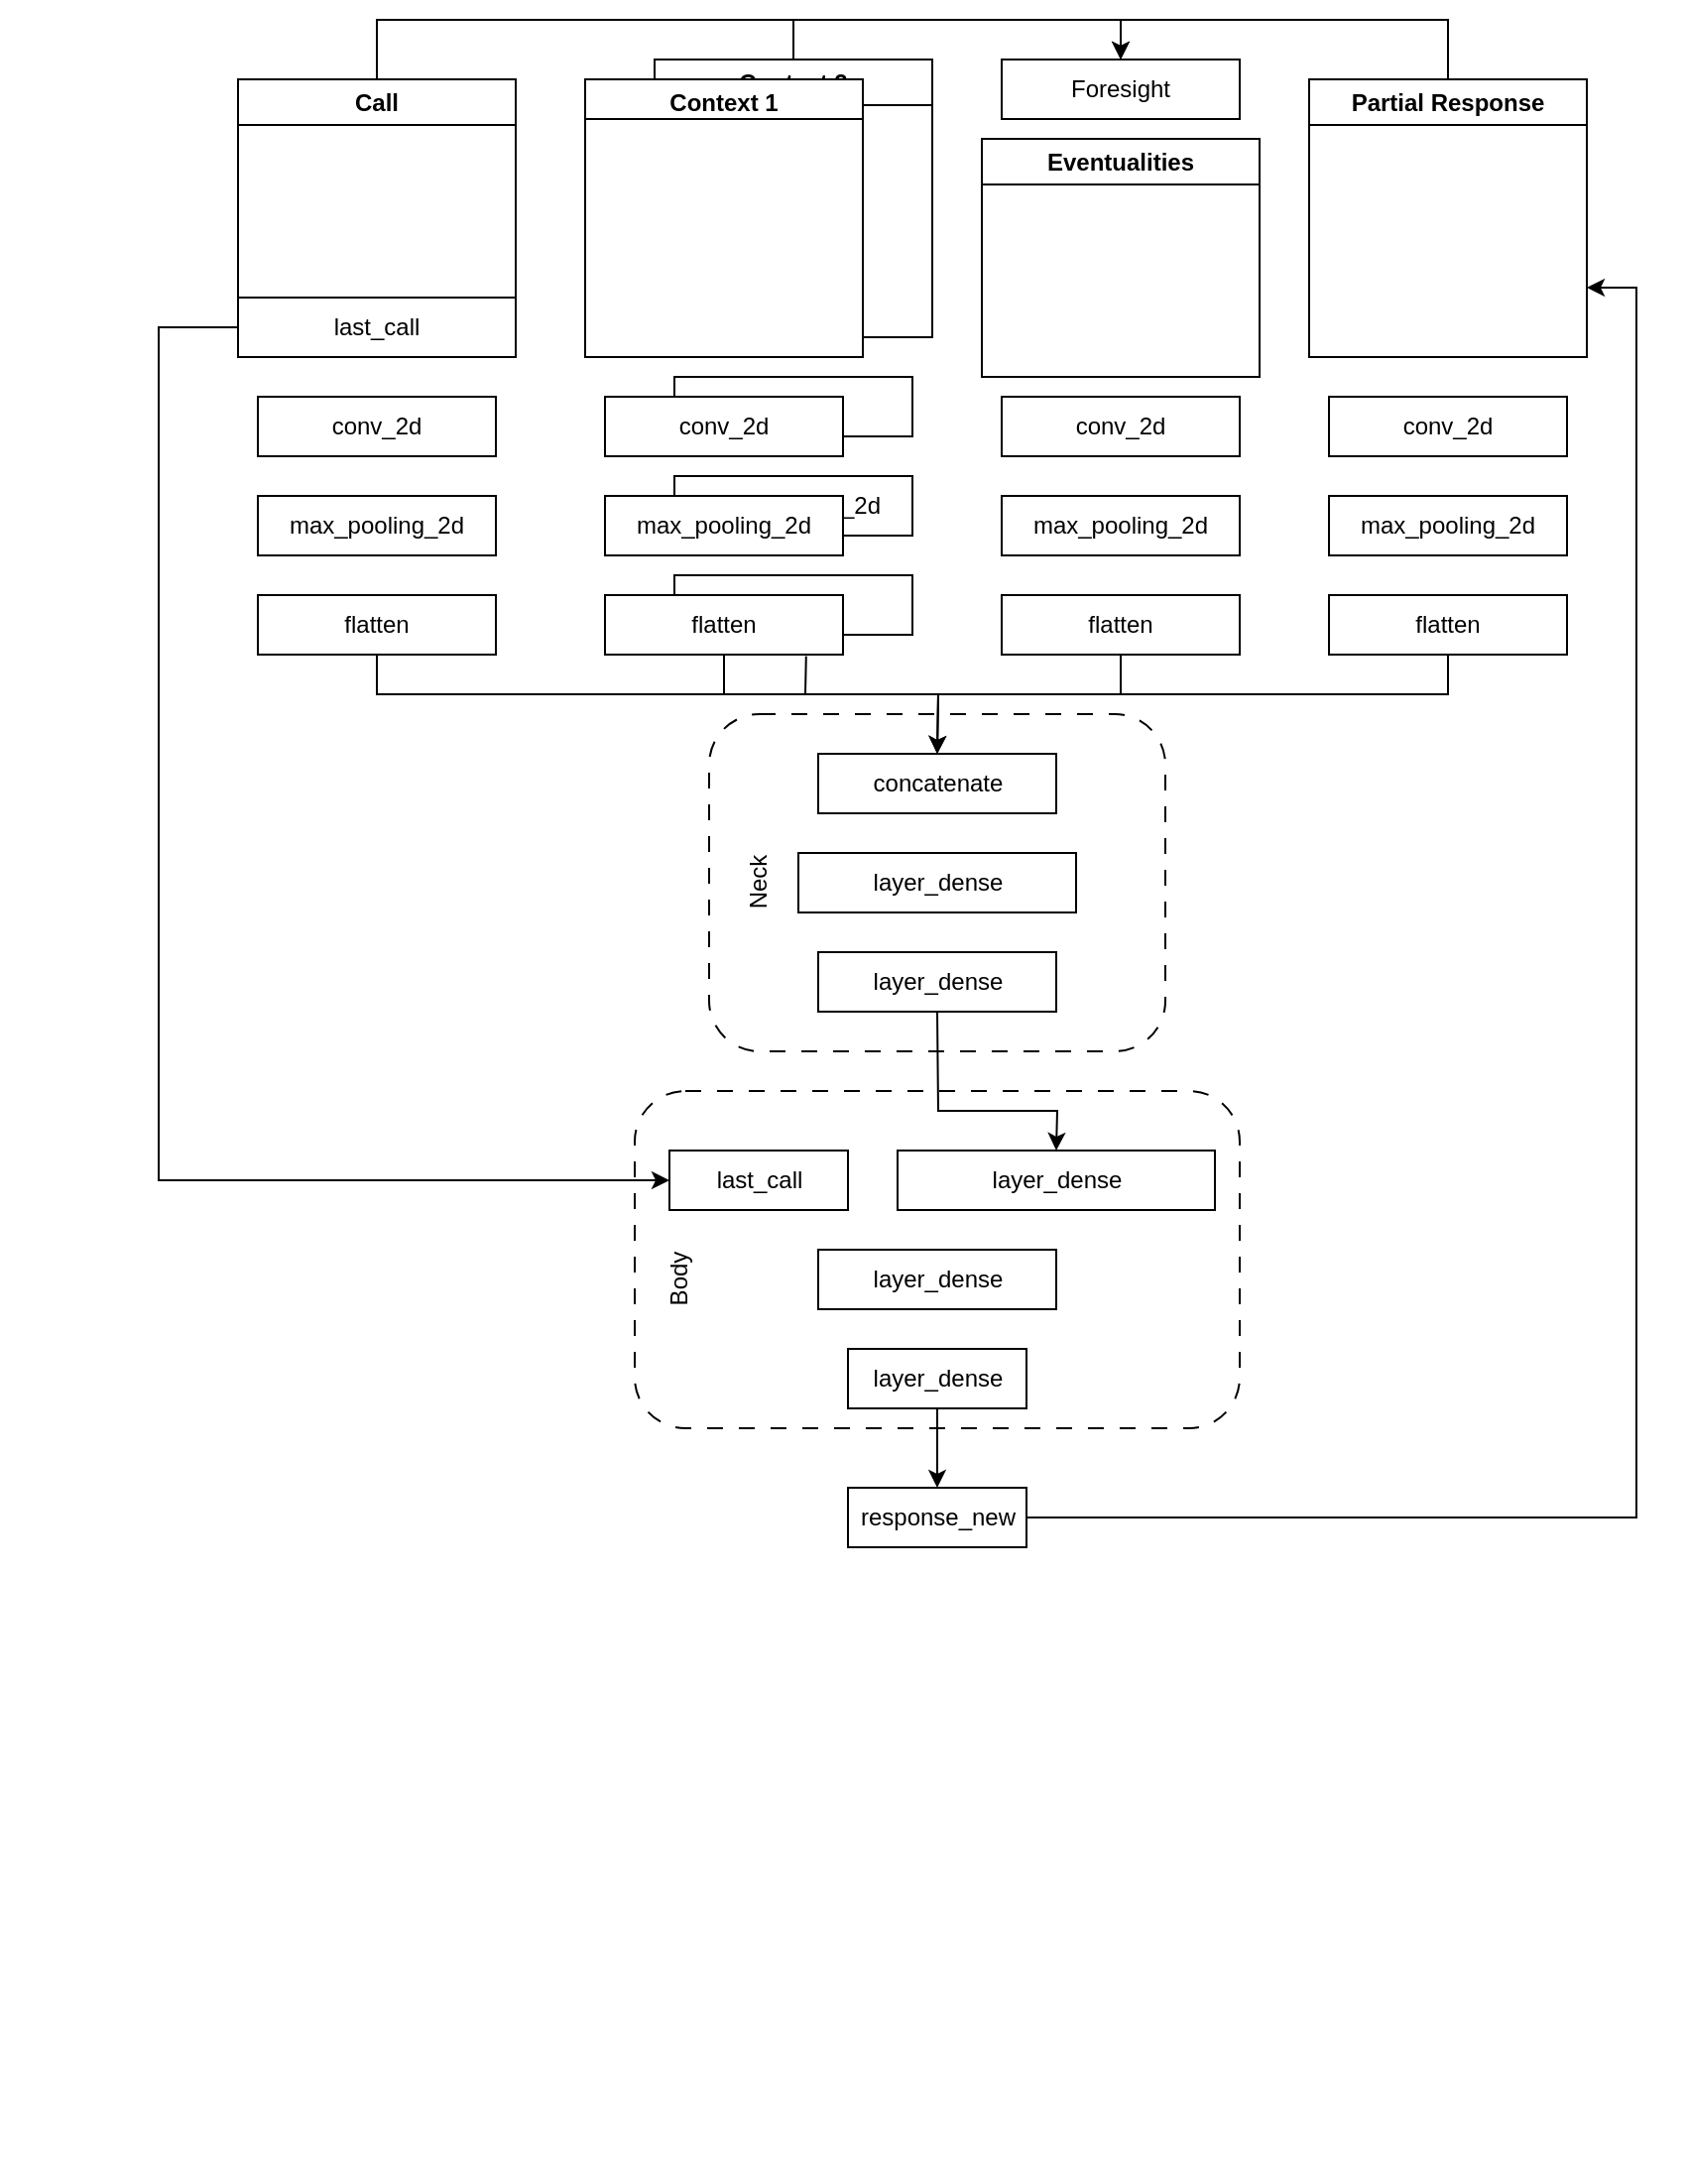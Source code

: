 <mxfile version="22.1.16" type="device">
  <diagram name="Page-1" id="03W_pAsv6lf8uqsK6ZqH">
    <mxGraphModel dx="1050" dy="557" grid="1" gridSize="10" guides="1" tooltips="1" connect="1" arrows="1" fold="1" page="1" pageScale="1" pageWidth="850" pageHeight="1100" math="0" shadow="0">
      <root>
        <mxCell id="0" />
        <mxCell id="1" parent="0" />
        <mxCell id="rZajL1bF2dqXuodXDo2b-122" value="" style="rounded=0;whiteSpace=wrap;html=1;strokeColor=none;movable=0;resizable=0;rotatable=0;deletable=0;editable=0;locked=1;connectable=0;" parent="1" vertex="1">
          <mxGeometry x="10" width="850" height="1100" as="geometry" />
        </mxCell>
        <mxCell id="rZajL1bF2dqXuodXDo2b-44" value="" style="rounded=1;whiteSpace=wrap;html=1;fillColor=none;dashed=1;dashPattern=8 8;" parent="1" vertex="1">
          <mxGeometry x="367.5" y="360" width="230" height="170" as="geometry" />
        </mxCell>
        <mxCell id="rZajL1bF2dqXuodXDo2b-43" value="" style="rounded=1;whiteSpace=wrap;html=1;fillColor=none;dashed=1;dashPattern=8 8;" parent="1" vertex="1">
          <mxGeometry x="330" y="550" width="305" height="170" as="geometry" />
        </mxCell>
        <mxCell id="rZajL1bF2dqXuodXDo2b-32" value="layer_dense" style="rounded=0;whiteSpace=wrap;html=1;" parent="1" vertex="1">
          <mxGeometry x="462.5" y="580" width="160" height="30" as="geometry" />
        </mxCell>
        <mxCell id="rZajL1bF2dqXuodXDo2b-33" value="layer_dense" style="rounded=0;whiteSpace=wrap;html=1;" parent="1" vertex="1">
          <mxGeometry x="422.5" y="630" width="120" height="30" as="geometry" />
        </mxCell>
        <mxCell id="rZajL1bF2dqXuodXDo2b-34" value="last_call" style="rounded=0;whiteSpace=wrap;html=1;" parent="1" vertex="1">
          <mxGeometry x="347.5" y="580" width="90" height="30" as="geometry" />
        </mxCell>
        <mxCell id="rZajL1bF2dqXuodXDo2b-37" value="Body" style="text;html=1;strokeColor=none;fillColor=none;align=center;verticalAlign=middle;whiteSpace=wrap;rounded=0;rotation=-90;" parent="1" vertex="1">
          <mxGeometry x="322.5" y="630" width="60" height="30" as="geometry" />
        </mxCell>
        <mxCell id="rZajL1bF2dqXuodXDo2b-39" style="edgeStyle=orthogonalEdgeStyle;rounded=0;orthogonalLoop=1;jettySize=auto;html=1;exitX=0.5;exitY=1;exitDx=0;exitDy=0;" parent="1" edge="1">
          <mxGeometry relative="1" as="geometry">
            <mxPoint x="400" y="840" as="sourcePoint" />
            <mxPoint x="400" y="840" as="targetPoint" />
          </mxGeometry>
        </mxCell>
        <mxCell id="rZajL1bF2dqXuodXDo2b-24" value="concatenate" style="rounded=0;whiteSpace=wrap;html=1;" parent="1" vertex="1">
          <mxGeometry x="422.5" y="380" width="120" height="30" as="geometry" />
        </mxCell>
        <mxCell id="rZajL1bF2dqXuodXDo2b-29" value="Neck" style="text;html=1;strokeColor=none;fillColor=none;align=center;verticalAlign=middle;whiteSpace=wrap;rounded=0;rotation=-90;" parent="1" vertex="1">
          <mxGeometry x="362.5" y="430" width="60" height="30" as="geometry" />
        </mxCell>
        <mxCell id="rZajL1bF2dqXuodXDo2b-45" value="layer_dense" style="rounded=0;whiteSpace=wrap;html=1;" parent="1" vertex="1">
          <mxGeometry x="437.5" y="680" width="90" height="30" as="geometry" />
        </mxCell>
        <mxCell id="rZajL1bF2dqXuodXDo2b-47" value="response_new" style="rounded=0;whiteSpace=wrap;html=1;" parent="1" vertex="1">
          <mxGeometry x="437.5" y="750" width="90" height="30" as="geometry" />
        </mxCell>
        <mxCell id="rZajL1bF2dqXuodXDo2b-73" value="" style="group" parent="1" vertex="1" connectable="0">
          <mxGeometry x="130" y="40" width="140" height="290" as="geometry" />
        </mxCell>
        <mxCell id="rZajL1bF2dqXuodXDo2b-18" value="conv_2d" style="rounded=0;whiteSpace=wrap;html=1;" parent="rZajL1bF2dqXuodXDo2b-73" vertex="1">
          <mxGeometry x="10" y="160" width="120" height="30" as="geometry" />
        </mxCell>
        <mxCell id="rZajL1bF2dqXuodXDo2b-19" value="max_pooling_2d" style="rounded=0;whiteSpace=wrap;html=1;" parent="rZajL1bF2dqXuodXDo2b-73" vertex="1">
          <mxGeometry x="10" y="210" width="120" height="30" as="geometry" />
        </mxCell>
        <mxCell id="rZajL1bF2dqXuodXDo2b-20" value="flatten" style="rounded=0;whiteSpace=wrap;html=1;" parent="rZajL1bF2dqXuodXDo2b-73" vertex="1">
          <mxGeometry x="10" y="260" width="120" height="30" as="geometry" />
        </mxCell>
        <mxCell id="rZajL1bF2dqXuodXDo2b-21" value="Call" style="swimlane;whiteSpace=wrap;html=1;fillStyle=solid;" parent="rZajL1bF2dqXuodXDo2b-73" vertex="1">
          <mxGeometry width="140" height="140" as="geometry" />
        </mxCell>
        <mxCell id="rZajL1bF2dqXuodXDo2b-92" value="last_call" style="rounded=0;whiteSpace=wrap;html=1;" parent="rZajL1bF2dqXuodXDo2b-21" vertex="1">
          <mxGeometry y="110" width="140" height="30" as="geometry" />
        </mxCell>
        <mxCell id="rZajL1bF2dqXuodXDo2b-74" value="" style="group" parent="1" vertex="1" connectable="0">
          <mxGeometry x="670" y="40" width="140" height="290" as="geometry" />
        </mxCell>
        <mxCell id="rZajL1bF2dqXuodXDo2b-75" value="conv_2d" style="rounded=0;whiteSpace=wrap;html=1;" parent="rZajL1bF2dqXuodXDo2b-74" vertex="1">
          <mxGeometry x="10" y="160" width="120" height="30" as="geometry" />
        </mxCell>
        <mxCell id="rZajL1bF2dqXuodXDo2b-76" value="max_pooling_2d" style="rounded=0;whiteSpace=wrap;html=1;" parent="rZajL1bF2dqXuodXDo2b-74" vertex="1">
          <mxGeometry x="10" y="210" width="120" height="30" as="geometry" />
        </mxCell>
        <mxCell id="rZajL1bF2dqXuodXDo2b-77" value="flatten" style="rounded=0;whiteSpace=wrap;html=1;" parent="rZajL1bF2dqXuodXDo2b-74" vertex="1">
          <mxGeometry x="10" y="260" width="120" height="30" as="geometry" />
        </mxCell>
        <mxCell id="rZajL1bF2dqXuodXDo2b-78" value="Partial Response" style="swimlane;whiteSpace=wrap;html=1;fillStyle=solid;" parent="rZajL1bF2dqXuodXDo2b-74" vertex="1">
          <mxGeometry width="140" height="140" as="geometry" />
        </mxCell>
        <mxCell id="rZajL1bF2dqXuodXDo2b-94" value="" style="endArrow=classic;html=1;rounded=0;exitX=1;exitY=0.5;exitDx=0;exitDy=0;entryX=1;entryY=0.75;entryDx=0;entryDy=0;" parent="1" source="rZajL1bF2dqXuodXDo2b-47" target="rZajL1bF2dqXuodXDo2b-78" edge="1">
          <mxGeometry width="50" height="50" relative="1" as="geometry">
            <mxPoint x="570" y="765" as="sourcePoint" />
            <mxPoint x="935" y="145" as="targetPoint" />
            <Array as="points">
              <mxPoint x="835" y="765" />
              <mxPoint x="835" y="145" />
            </Array>
          </mxGeometry>
        </mxCell>
        <mxCell id="rZajL1bF2dqXuodXDo2b-93" value="" style="endArrow=classic;html=1;rounded=0;exitX=0;exitY=0.5;exitDx=0;exitDy=0;entryX=0;entryY=0.5;entryDx=0;entryDy=0;" parent="1" target="rZajL1bF2dqXuodXDo2b-34" edge="1" source="rZajL1bF2dqXuodXDo2b-92">
          <mxGeometry width="50" height="50" relative="1" as="geometry">
            <mxPoint x="130" y="110" as="sourcePoint" />
            <mxPoint x="265" y="540" as="targetPoint" />
            <Array as="points">
              <mxPoint x="90" y="165" />
              <mxPoint x="90" y="595" />
            </Array>
          </mxGeometry>
        </mxCell>
        <mxCell id="rZajL1bF2dqXuodXDo2b-97" value="" style="group" parent="1" vertex="1" connectable="0">
          <mxGeometry x="340" y="30" width="140" height="300" as="geometry" />
        </mxCell>
        <mxCell id="rZajL1bF2dqXuodXDo2b-98" value="conv_2d" style="rounded=0;whiteSpace=wrap;html=1;" parent="rZajL1bF2dqXuodXDo2b-97" vertex="1">
          <mxGeometry x="10" y="160" width="120" height="30" as="geometry" />
        </mxCell>
        <mxCell id="rZajL1bF2dqXuodXDo2b-99" value="max_pooling_2d" style="rounded=0;whiteSpace=wrap;html=1;" parent="rZajL1bF2dqXuodXDo2b-97" vertex="1">
          <mxGeometry x="10" y="210" width="120" height="30" as="geometry" />
        </mxCell>
        <mxCell id="rZajL1bF2dqXuodXDo2b-100" value="flatten" style="rounded=0;whiteSpace=wrap;html=1;" parent="rZajL1bF2dqXuodXDo2b-97" vertex="1">
          <mxGeometry x="10" y="260" width="120" height="30" as="geometry" />
        </mxCell>
        <mxCell id="rZajL1bF2dqXuodXDo2b-101" value="Context 2" style="swimlane;whiteSpace=wrap;html=1;fillStyle=solid;" parent="rZajL1bF2dqXuodXDo2b-97" vertex="1">
          <mxGeometry width="140" height="140" as="geometry" />
        </mxCell>
        <mxCell id="rZajL1bF2dqXuodXDo2b-107" value="" style="group" parent="rZajL1bF2dqXuodXDo2b-101" vertex="1" connectable="0">
          <mxGeometry x="-35" y="10" width="140" height="290" as="geometry" />
        </mxCell>
        <mxCell id="rZajL1bF2dqXuodXDo2b-108" value="conv_2d" style="rounded=0;whiteSpace=wrap;html=1;" parent="rZajL1bF2dqXuodXDo2b-107" vertex="1">
          <mxGeometry x="10" y="160" width="120" height="30" as="geometry" />
        </mxCell>
        <mxCell id="rZajL1bF2dqXuodXDo2b-109" value="max_pooling_2d" style="rounded=0;whiteSpace=wrap;html=1;" parent="rZajL1bF2dqXuodXDo2b-107" vertex="1">
          <mxGeometry x="10" y="210" width="120" height="30" as="geometry" />
        </mxCell>
        <mxCell id="rZajL1bF2dqXuodXDo2b-110" value="flatten" style="rounded=0;whiteSpace=wrap;html=1;" parent="rZajL1bF2dqXuodXDo2b-107" vertex="1">
          <mxGeometry x="10" y="260" width="120" height="30" as="geometry" />
        </mxCell>
        <mxCell id="rZajL1bF2dqXuodXDo2b-111" value="Context 1" style="swimlane;whiteSpace=wrap;html=1;fillStyle=solid;" parent="rZajL1bF2dqXuodXDo2b-107" vertex="1">
          <mxGeometry width="140" height="140" as="geometry" />
        </mxCell>
        <mxCell id="rZajL1bF2dqXuodXDo2b-113" value="" style="rounded=0;whiteSpace=wrap;html=1;" parent="rZajL1bF2dqXuodXDo2b-111" vertex="1">
          <mxGeometry y="20" width="140" height="120" as="geometry" />
        </mxCell>
        <mxCell id="rZajL1bF2dqXuodXDo2b-114" value="" style="endArrow=classic;html=1;rounded=0;exitX=0.5;exitY=1;exitDx=0;exitDy=0;entryX=0.5;entryY=0;entryDx=0;entryDy=0;" parent="1" source="rZajL1bF2dqXuodXDo2b-20" target="rZajL1bF2dqXuodXDo2b-24" edge="1">
          <mxGeometry width="50" height="50" relative="1" as="geometry">
            <mxPoint x="260" y="400" as="sourcePoint" />
            <mxPoint x="230" y="400" as="targetPoint" />
            <Array as="points">
              <mxPoint x="200" y="350" />
              <mxPoint x="483" y="350" />
            </Array>
          </mxGeometry>
        </mxCell>
        <mxCell id="rZajL1bF2dqXuodXDo2b-115" value="" style="endArrow=classic;html=1;rounded=0;exitX=0.5;exitY=1;exitDx=0;exitDy=0;entryX=0.5;entryY=0;entryDx=0;entryDy=0;" parent="1" source="rZajL1bF2dqXuodXDo2b-77" target="rZajL1bF2dqXuodXDo2b-24" edge="1">
          <mxGeometry width="50" height="50" relative="1" as="geometry">
            <mxPoint x="310" y="560" as="sourcePoint" />
            <mxPoint x="400" y="380" as="targetPoint" />
            <Array as="points">
              <mxPoint x="740" y="350" />
              <mxPoint x="483" y="350" />
            </Array>
          </mxGeometry>
        </mxCell>
        <mxCell id="rZajL1bF2dqXuodXDo2b-117" value="" style="endArrow=none;html=1;rounded=0;entryX=0.5;entryY=1;entryDx=0;entryDy=0;" parent="1" target="rZajL1bF2dqXuodXDo2b-110" edge="1">
          <mxGeometry width="50" height="50" relative="1" as="geometry">
            <mxPoint x="375" y="350" as="sourcePoint" />
            <mxPoint x="430" y="320" as="targetPoint" />
          </mxGeometry>
        </mxCell>
        <mxCell id="rZajL1bF2dqXuodXDo2b-118" value="" style="endArrow=none;html=1;rounded=0;entryX=0.845;entryY=1.027;entryDx=0;entryDy=0;entryPerimeter=0;" parent="1" target="rZajL1bF2dqXuodXDo2b-110" edge="1">
          <mxGeometry width="50" height="50" relative="1" as="geometry">
            <mxPoint x="416" y="350" as="sourcePoint" />
            <mxPoint x="270" y="410" as="targetPoint" />
          </mxGeometry>
        </mxCell>
        <mxCell id="rZajL1bF2dqXuodXDo2b-119" value="" style="endArrow=classic;html=1;rounded=0;exitX=0.5;exitY=1;exitDx=0;exitDy=0;entryX=0.5;entryY=0;entryDx=0;entryDy=0;" parent="1" source="IXutRxGmGKz-HMedxfZf-2" target="rZajL1bF2dqXuodXDo2b-32" edge="1">
          <mxGeometry width="50" height="50" relative="1" as="geometry">
            <mxPoint x="400" y="560" as="sourcePoint" />
            <mxPoint x="290" y="590" as="targetPoint" />
            <Array as="points">
              <mxPoint x="483" y="560" />
              <mxPoint x="543" y="560" />
            </Array>
          </mxGeometry>
        </mxCell>
        <mxCell id="rZajL1bF2dqXuodXDo2b-120" value="" style="endArrow=classic;html=1;rounded=0;exitX=0.5;exitY=1;exitDx=0;exitDy=0;" parent="1" source="rZajL1bF2dqXuodXDo2b-45" target="rZajL1bF2dqXuodXDo2b-47" edge="1">
          <mxGeometry width="50" height="50" relative="1" as="geometry">
            <mxPoint x="270" y="620" as="sourcePoint" />
            <mxPoint x="320" y="570" as="targetPoint" />
          </mxGeometry>
        </mxCell>
        <mxCell id="IXutRxGmGKz-HMedxfZf-2" value="layer_dense" style="rounded=0;whiteSpace=wrap;html=1;" parent="1" vertex="1">
          <mxGeometry x="422.5" y="480" width="120" height="30" as="geometry" />
        </mxCell>
        <mxCell id="IXutRxGmGKz-HMedxfZf-4" value="layer_dense" style="rounded=0;whiteSpace=wrap;html=1;" parent="1" vertex="1">
          <mxGeometry x="412.5" y="430" width="140" height="30" as="geometry" />
        </mxCell>
        <mxCell id="s0xVmh_Nu1PWjaQ8p2_O-1" value="conv_2d" style="rounded=0;whiteSpace=wrap;html=1;" parent="1" vertex="1">
          <mxGeometry x="515" y="200" width="120" height="30" as="geometry" />
        </mxCell>
        <mxCell id="s0xVmh_Nu1PWjaQ8p2_O-2" value="max_pooling_2d" style="rounded=0;whiteSpace=wrap;html=1;" parent="1" vertex="1">
          <mxGeometry x="515" y="250" width="120" height="30" as="geometry" />
        </mxCell>
        <mxCell id="s0xVmh_Nu1PWjaQ8p2_O-3" value="flatten" style="rounded=0;whiteSpace=wrap;html=1;" parent="1" vertex="1">
          <mxGeometry x="515" y="300" width="120" height="30" as="geometry" />
        </mxCell>
        <mxCell id="s0xVmh_Nu1PWjaQ8p2_O-4" value="Foresight" style="rounded=0;whiteSpace=wrap;html=1;" parent="1" vertex="1">
          <mxGeometry x="515" y="30" width="120" height="30" as="geometry" />
        </mxCell>
        <mxCell id="s0xVmh_Nu1PWjaQ8p2_O-5" value="Eventualities" style="swimlane;whiteSpace=wrap;html=1;fillStyle=solid;" parent="1" vertex="1">
          <mxGeometry x="505" y="70" width="140" height="120" as="geometry" />
        </mxCell>
        <mxCell id="s0xVmh_Nu1PWjaQ8p2_O-6" value="" style="endArrow=classic;html=1;rounded=0;exitX=0.5;exitY=0;exitDx=0;exitDy=0;entryX=0.5;entryY=0;entryDx=0;entryDy=0;" parent="1" source="rZajL1bF2dqXuodXDo2b-21" target="s0xVmh_Nu1PWjaQ8p2_O-4" edge="1">
          <mxGeometry width="50" height="50" relative="1" as="geometry">
            <mxPoint x="510" y="420" as="sourcePoint" />
            <mxPoint x="560" y="370" as="targetPoint" />
            <Array as="points">
              <mxPoint x="200" y="10" />
              <mxPoint x="575" y="10" />
            </Array>
          </mxGeometry>
        </mxCell>
        <mxCell id="s0xVmh_Nu1PWjaQ8p2_O-8" value="" style="endArrow=none;html=1;rounded=0;exitX=0.5;exitY=0;exitDx=0;exitDy=0;" parent="1" source="rZajL1bF2dqXuodXDo2b-101" edge="1">
          <mxGeometry width="50" height="50" relative="1" as="geometry">
            <mxPoint x="560" y="150" as="sourcePoint" />
            <mxPoint x="410" y="10" as="targetPoint" />
          </mxGeometry>
        </mxCell>
        <mxCell id="s0xVmh_Nu1PWjaQ8p2_O-9" value="" style="endArrow=classic;html=1;rounded=0;exitX=0.5;exitY=0;exitDx=0;exitDy=0;entryX=0.5;entryY=0;entryDx=0;entryDy=0;" parent="1" source="rZajL1bF2dqXuodXDo2b-78" target="s0xVmh_Nu1PWjaQ8p2_O-4" edge="1">
          <mxGeometry width="50" height="50" relative="1" as="geometry">
            <mxPoint x="560" y="150" as="sourcePoint" />
            <mxPoint x="610" y="100" as="targetPoint" />
            <Array as="points">
              <mxPoint x="740" y="10" />
              <mxPoint x="575" y="10" />
            </Array>
          </mxGeometry>
        </mxCell>
        <mxCell id="s0xVmh_Nu1PWjaQ8p2_O-10" value="" style="endArrow=none;html=1;rounded=0;entryX=0.5;entryY=1;entryDx=0;entryDy=0;" parent="1" target="s0xVmh_Nu1PWjaQ8p2_O-3" edge="1">
          <mxGeometry width="50" height="50" relative="1" as="geometry">
            <mxPoint x="575" y="350" as="sourcePoint" />
            <mxPoint x="460" y="310" as="targetPoint" />
          </mxGeometry>
        </mxCell>
      </root>
    </mxGraphModel>
  </diagram>
</mxfile>
